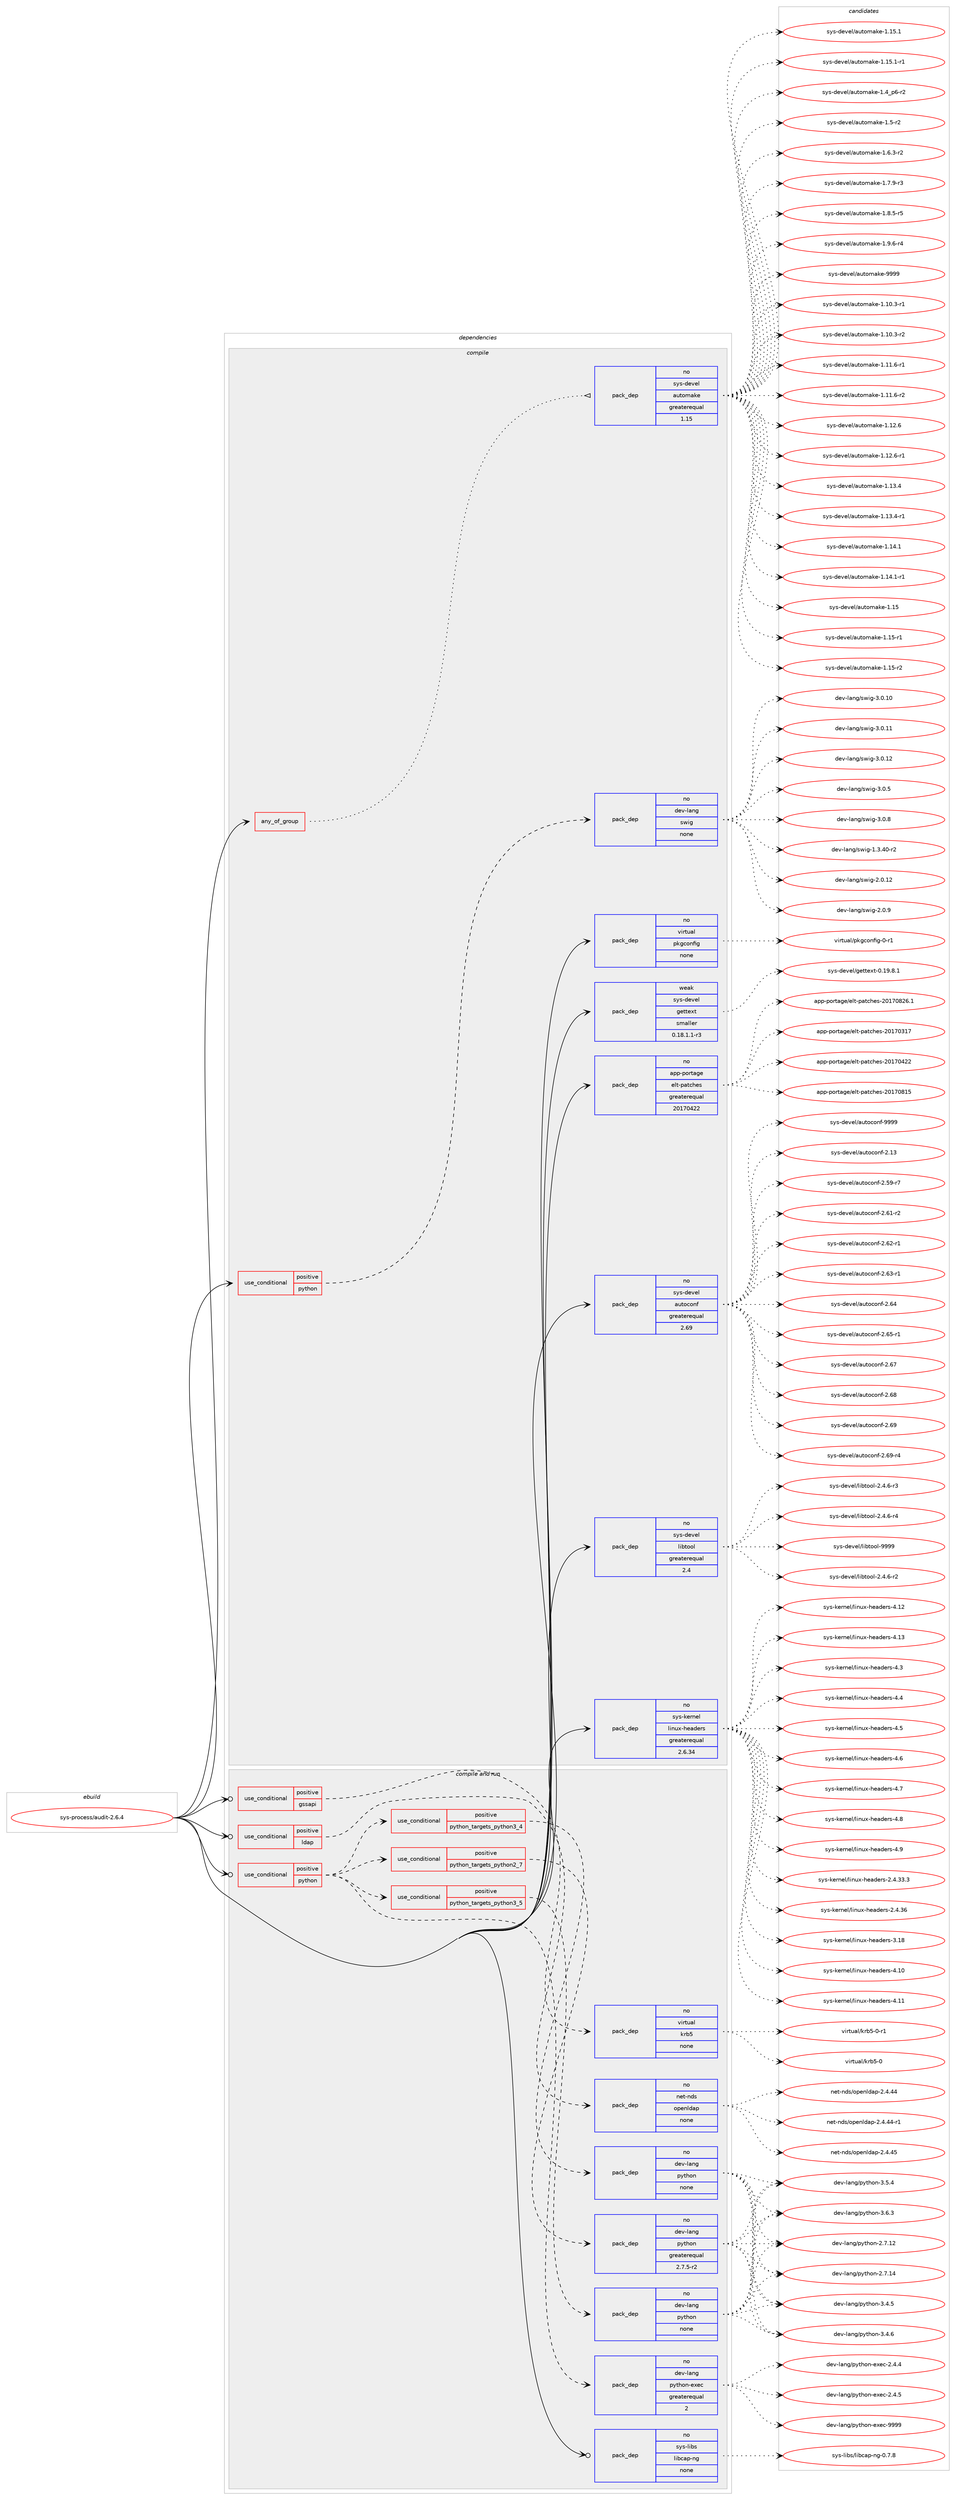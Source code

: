 digraph prolog {

# *************
# Graph options
# *************

newrank=true;
concentrate=true;
compound=true;
graph [rankdir=LR,fontname=Helvetica,fontsize=10,ranksep=1.5];#, ranksep=2.5, nodesep=0.2];
edge  [arrowhead=vee];
node  [fontname=Helvetica,fontsize=10];

# **********
# The ebuild
# **********

subgraph cluster_leftcol {
color=gray;
rank=same;
label=<<i>ebuild</i>>;
id [label="sys-process/audit-2.6.4", color=red, width=4, href="../sys-process/audit-2.6.4.svg"];
}

# ****************
# The dependencies
# ****************

subgraph cluster_midcol {
color=gray;
label=<<i>dependencies</i>>;
subgraph cluster_compile {
fillcolor="#eeeeee";
style=filled;
label=<<i>compile</i>>;
subgraph any8490 {
dependency496523 [label=<<TABLE BORDER="0" CELLBORDER="1" CELLSPACING="0" CELLPADDING="4"><TR><TD CELLPADDING="10">any_of_group</TD></TR></TABLE>>, shape=none, color=red];subgraph pack369023 {
dependency496524 [label=<<TABLE BORDER="0" CELLBORDER="1" CELLSPACING="0" CELLPADDING="4" WIDTH="220"><TR><TD ROWSPAN="6" CELLPADDING="30">pack_dep</TD></TR><TR><TD WIDTH="110">no</TD></TR><TR><TD>sys-devel</TD></TR><TR><TD>automake</TD></TR><TR><TD>greaterequal</TD></TR><TR><TD>1.15</TD></TR></TABLE>>, shape=none, color=blue];
}
dependency496523:e -> dependency496524:w [weight=20,style="dotted",arrowhead="oinv"];
}
id:e -> dependency496523:w [weight=20,style="solid",arrowhead="vee"];
subgraph cond118685 {
dependency496525 [label=<<TABLE BORDER="0" CELLBORDER="1" CELLSPACING="0" CELLPADDING="4"><TR><TD ROWSPAN="3" CELLPADDING="10">use_conditional</TD></TR><TR><TD>positive</TD></TR><TR><TD>python</TD></TR></TABLE>>, shape=none, color=red];
subgraph pack369024 {
dependency496526 [label=<<TABLE BORDER="0" CELLBORDER="1" CELLSPACING="0" CELLPADDING="4" WIDTH="220"><TR><TD ROWSPAN="6" CELLPADDING="30">pack_dep</TD></TR><TR><TD WIDTH="110">no</TD></TR><TR><TD>dev-lang</TD></TR><TR><TD>swig</TD></TR><TR><TD>none</TD></TR><TR><TD></TD></TR></TABLE>>, shape=none, color=blue];
}
dependency496525:e -> dependency496526:w [weight=20,style="dashed",arrowhead="vee"];
}
id:e -> dependency496525:w [weight=20,style="solid",arrowhead="vee"];
subgraph pack369025 {
dependency496527 [label=<<TABLE BORDER="0" CELLBORDER="1" CELLSPACING="0" CELLPADDING="4" WIDTH="220"><TR><TD ROWSPAN="6" CELLPADDING="30">pack_dep</TD></TR><TR><TD WIDTH="110">no</TD></TR><TR><TD>app-portage</TD></TR><TR><TD>elt-patches</TD></TR><TR><TD>greaterequal</TD></TR><TR><TD>20170422</TD></TR></TABLE>>, shape=none, color=blue];
}
id:e -> dependency496527:w [weight=20,style="solid",arrowhead="vee"];
subgraph pack369026 {
dependency496528 [label=<<TABLE BORDER="0" CELLBORDER="1" CELLSPACING="0" CELLPADDING="4" WIDTH="220"><TR><TD ROWSPAN="6" CELLPADDING="30">pack_dep</TD></TR><TR><TD WIDTH="110">no</TD></TR><TR><TD>sys-devel</TD></TR><TR><TD>autoconf</TD></TR><TR><TD>greaterequal</TD></TR><TR><TD>2.69</TD></TR></TABLE>>, shape=none, color=blue];
}
id:e -> dependency496528:w [weight=20,style="solid",arrowhead="vee"];
subgraph pack369027 {
dependency496529 [label=<<TABLE BORDER="0" CELLBORDER="1" CELLSPACING="0" CELLPADDING="4" WIDTH="220"><TR><TD ROWSPAN="6" CELLPADDING="30">pack_dep</TD></TR><TR><TD WIDTH="110">no</TD></TR><TR><TD>sys-devel</TD></TR><TR><TD>libtool</TD></TR><TR><TD>greaterequal</TD></TR><TR><TD>2.4</TD></TR></TABLE>>, shape=none, color=blue];
}
id:e -> dependency496529:w [weight=20,style="solid",arrowhead="vee"];
subgraph pack369028 {
dependency496530 [label=<<TABLE BORDER="0" CELLBORDER="1" CELLSPACING="0" CELLPADDING="4" WIDTH="220"><TR><TD ROWSPAN="6" CELLPADDING="30">pack_dep</TD></TR><TR><TD WIDTH="110">no</TD></TR><TR><TD>sys-kernel</TD></TR><TR><TD>linux-headers</TD></TR><TR><TD>greaterequal</TD></TR><TR><TD>2.6.34</TD></TR></TABLE>>, shape=none, color=blue];
}
id:e -> dependency496530:w [weight=20,style="solid",arrowhead="vee"];
subgraph pack369029 {
dependency496531 [label=<<TABLE BORDER="0" CELLBORDER="1" CELLSPACING="0" CELLPADDING="4" WIDTH="220"><TR><TD ROWSPAN="6" CELLPADDING="30">pack_dep</TD></TR><TR><TD WIDTH="110">no</TD></TR><TR><TD>virtual</TD></TR><TR><TD>pkgconfig</TD></TR><TR><TD>none</TD></TR><TR><TD></TD></TR></TABLE>>, shape=none, color=blue];
}
id:e -> dependency496531:w [weight=20,style="solid",arrowhead="vee"];
subgraph pack369030 {
dependency496532 [label=<<TABLE BORDER="0" CELLBORDER="1" CELLSPACING="0" CELLPADDING="4" WIDTH="220"><TR><TD ROWSPAN="6" CELLPADDING="30">pack_dep</TD></TR><TR><TD WIDTH="110">weak</TD></TR><TR><TD>sys-devel</TD></TR><TR><TD>gettext</TD></TR><TR><TD>smaller</TD></TR><TR><TD>0.18.1.1-r3</TD></TR></TABLE>>, shape=none, color=blue];
}
id:e -> dependency496532:w [weight=20,style="solid",arrowhead="vee"];
}
subgraph cluster_compileandrun {
fillcolor="#eeeeee";
style=filled;
label=<<i>compile and run</i>>;
subgraph cond118686 {
dependency496533 [label=<<TABLE BORDER="0" CELLBORDER="1" CELLSPACING="0" CELLPADDING="4"><TR><TD ROWSPAN="3" CELLPADDING="10">use_conditional</TD></TR><TR><TD>positive</TD></TR><TR><TD>gssapi</TD></TR></TABLE>>, shape=none, color=red];
subgraph pack369031 {
dependency496534 [label=<<TABLE BORDER="0" CELLBORDER="1" CELLSPACING="0" CELLPADDING="4" WIDTH="220"><TR><TD ROWSPAN="6" CELLPADDING="30">pack_dep</TD></TR><TR><TD WIDTH="110">no</TD></TR><TR><TD>virtual</TD></TR><TR><TD>krb5</TD></TR><TR><TD>none</TD></TR><TR><TD></TD></TR></TABLE>>, shape=none, color=blue];
}
dependency496533:e -> dependency496534:w [weight=20,style="dashed",arrowhead="vee"];
}
id:e -> dependency496533:w [weight=20,style="solid",arrowhead="odotvee"];
subgraph cond118687 {
dependency496535 [label=<<TABLE BORDER="0" CELLBORDER="1" CELLSPACING="0" CELLPADDING="4"><TR><TD ROWSPAN="3" CELLPADDING="10">use_conditional</TD></TR><TR><TD>positive</TD></TR><TR><TD>ldap</TD></TR></TABLE>>, shape=none, color=red];
subgraph pack369032 {
dependency496536 [label=<<TABLE BORDER="0" CELLBORDER="1" CELLSPACING="0" CELLPADDING="4" WIDTH="220"><TR><TD ROWSPAN="6" CELLPADDING="30">pack_dep</TD></TR><TR><TD WIDTH="110">no</TD></TR><TR><TD>net-nds</TD></TR><TR><TD>openldap</TD></TR><TR><TD>none</TD></TR><TR><TD></TD></TR></TABLE>>, shape=none, color=blue];
}
dependency496535:e -> dependency496536:w [weight=20,style="dashed",arrowhead="vee"];
}
id:e -> dependency496535:w [weight=20,style="solid",arrowhead="odotvee"];
subgraph cond118688 {
dependency496537 [label=<<TABLE BORDER="0" CELLBORDER="1" CELLSPACING="0" CELLPADDING="4"><TR><TD ROWSPAN="3" CELLPADDING="10">use_conditional</TD></TR><TR><TD>positive</TD></TR><TR><TD>python</TD></TR></TABLE>>, shape=none, color=red];
subgraph cond118689 {
dependency496538 [label=<<TABLE BORDER="0" CELLBORDER="1" CELLSPACING="0" CELLPADDING="4"><TR><TD ROWSPAN="3" CELLPADDING="10">use_conditional</TD></TR><TR><TD>positive</TD></TR><TR><TD>python_targets_python2_7</TD></TR></TABLE>>, shape=none, color=red];
subgraph pack369033 {
dependency496539 [label=<<TABLE BORDER="0" CELLBORDER="1" CELLSPACING="0" CELLPADDING="4" WIDTH="220"><TR><TD ROWSPAN="6" CELLPADDING="30">pack_dep</TD></TR><TR><TD WIDTH="110">no</TD></TR><TR><TD>dev-lang</TD></TR><TR><TD>python</TD></TR><TR><TD>greaterequal</TD></TR><TR><TD>2.7.5-r2</TD></TR></TABLE>>, shape=none, color=blue];
}
dependency496538:e -> dependency496539:w [weight=20,style="dashed",arrowhead="vee"];
}
dependency496537:e -> dependency496538:w [weight=20,style="dashed",arrowhead="vee"];
subgraph cond118690 {
dependency496540 [label=<<TABLE BORDER="0" CELLBORDER="1" CELLSPACING="0" CELLPADDING="4"><TR><TD ROWSPAN="3" CELLPADDING="10">use_conditional</TD></TR><TR><TD>positive</TD></TR><TR><TD>python_targets_python3_4</TD></TR></TABLE>>, shape=none, color=red];
subgraph pack369034 {
dependency496541 [label=<<TABLE BORDER="0" CELLBORDER="1" CELLSPACING="0" CELLPADDING="4" WIDTH="220"><TR><TD ROWSPAN="6" CELLPADDING="30">pack_dep</TD></TR><TR><TD WIDTH="110">no</TD></TR><TR><TD>dev-lang</TD></TR><TR><TD>python</TD></TR><TR><TD>none</TD></TR><TR><TD></TD></TR></TABLE>>, shape=none, color=blue];
}
dependency496540:e -> dependency496541:w [weight=20,style="dashed",arrowhead="vee"];
}
dependency496537:e -> dependency496540:w [weight=20,style="dashed",arrowhead="vee"];
subgraph cond118691 {
dependency496542 [label=<<TABLE BORDER="0" CELLBORDER="1" CELLSPACING="0" CELLPADDING="4"><TR><TD ROWSPAN="3" CELLPADDING="10">use_conditional</TD></TR><TR><TD>positive</TD></TR><TR><TD>python_targets_python3_5</TD></TR></TABLE>>, shape=none, color=red];
subgraph pack369035 {
dependency496543 [label=<<TABLE BORDER="0" CELLBORDER="1" CELLSPACING="0" CELLPADDING="4" WIDTH="220"><TR><TD ROWSPAN="6" CELLPADDING="30">pack_dep</TD></TR><TR><TD WIDTH="110">no</TD></TR><TR><TD>dev-lang</TD></TR><TR><TD>python</TD></TR><TR><TD>none</TD></TR><TR><TD></TD></TR></TABLE>>, shape=none, color=blue];
}
dependency496542:e -> dependency496543:w [weight=20,style="dashed",arrowhead="vee"];
}
dependency496537:e -> dependency496542:w [weight=20,style="dashed",arrowhead="vee"];
subgraph pack369036 {
dependency496544 [label=<<TABLE BORDER="0" CELLBORDER="1" CELLSPACING="0" CELLPADDING="4" WIDTH="220"><TR><TD ROWSPAN="6" CELLPADDING="30">pack_dep</TD></TR><TR><TD WIDTH="110">no</TD></TR><TR><TD>dev-lang</TD></TR><TR><TD>python-exec</TD></TR><TR><TD>greaterequal</TD></TR><TR><TD>2</TD></TR></TABLE>>, shape=none, color=blue];
}
dependency496537:e -> dependency496544:w [weight=20,style="dashed",arrowhead="vee"];
}
id:e -> dependency496537:w [weight=20,style="solid",arrowhead="odotvee"];
subgraph pack369037 {
dependency496545 [label=<<TABLE BORDER="0" CELLBORDER="1" CELLSPACING="0" CELLPADDING="4" WIDTH="220"><TR><TD ROWSPAN="6" CELLPADDING="30">pack_dep</TD></TR><TR><TD WIDTH="110">no</TD></TR><TR><TD>sys-libs</TD></TR><TR><TD>libcap-ng</TD></TR><TR><TD>none</TD></TR><TR><TD></TD></TR></TABLE>>, shape=none, color=blue];
}
id:e -> dependency496545:w [weight=20,style="solid",arrowhead="odotvee"];
}
subgraph cluster_run {
fillcolor="#eeeeee";
style=filled;
label=<<i>run</i>>;
}
}

# **************
# The candidates
# **************

subgraph cluster_choices {
rank=same;
color=gray;
label=<<i>candidates</i>>;

subgraph choice369023 {
color=black;
nodesep=1;
choice11512111545100101118101108479711711611110997107101454946494846514511449 [label="sys-devel/automake-1.10.3-r1", color=red, width=4,href="../sys-devel/automake-1.10.3-r1.svg"];
choice11512111545100101118101108479711711611110997107101454946494846514511450 [label="sys-devel/automake-1.10.3-r2", color=red, width=4,href="../sys-devel/automake-1.10.3-r2.svg"];
choice11512111545100101118101108479711711611110997107101454946494946544511449 [label="sys-devel/automake-1.11.6-r1", color=red, width=4,href="../sys-devel/automake-1.11.6-r1.svg"];
choice11512111545100101118101108479711711611110997107101454946494946544511450 [label="sys-devel/automake-1.11.6-r2", color=red, width=4,href="../sys-devel/automake-1.11.6-r2.svg"];
choice1151211154510010111810110847971171161111099710710145494649504654 [label="sys-devel/automake-1.12.6", color=red, width=4,href="../sys-devel/automake-1.12.6.svg"];
choice11512111545100101118101108479711711611110997107101454946495046544511449 [label="sys-devel/automake-1.12.6-r1", color=red, width=4,href="../sys-devel/automake-1.12.6-r1.svg"];
choice1151211154510010111810110847971171161111099710710145494649514652 [label="sys-devel/automake-1.13.4", color=red, width=4,href="../sys-devel/automake-1.13.4.svg"];
choice11512111545100101118101108479711711611110997107101454946495146524511449 [label="sys-devel/automake-1.13.4-r1", color=red, width=4,href="../sys-devel/automake-1.13.4-r1.svg"];
choice1151211154510010111810110847971171161111099710710145494649524649 [label="sys-devel/automake-1.14.1", color=red, width=4,href="../sys-devel/automake-1.14.1.svg"];
choice11512111545100101118101108479711711611110997107101454946495246494511449 [label="sys-devel/automake-1.14.1-r1", color=red, width=4,href="../sys-devel/automake-1.14.1-r1.svg"];
choice115121115451001011181011084797117116111109971071014549464953 [label="sys-devel/automake-1.15", color=red, width=4,href="../sys-devel/automake-1.15.svg"];
choice1151211154510010111810110847971171161111099710710145494649534511449 [label="sys-devel/automake-1.15-r1", color=red, width=4,href="../sys-devel/automake-1.15-r1.svg"];
choice1151211154510010111810110847971171161111099710710145494649534511450 [label="sys-devel/automake-1.15-r2", color=red, width=4,href="../sys-devel/automake-1.15-r2.svg"];
choice1151211154510010111810110847971171161111099710710145494649534649 [label="sys-devel/automake-1.15.1", color=red, width=4,href="../sys-devel/automake-1.15.1.svg"];
choice11512111545100101118101108479711711611110997107101454946495346494511449 [label="sys-devel/automake-1.15.1-r1", color=red, width=4,href="../sys-devel/automake-1.15.1-r1.svg"];
choice115121115451001011181011084797117116111109971071014549465295112544511450 [label="sys-devel/automake-1.4_p6-r2", color=red, width=4,href="../sys-devel/automake-1.4_p6-r2.svg"];
choice11512111545100101118101108479711711611110997107101454946534511450 [label="sys-devel/automake-1.5-r2", color=red, width=4,href="../sys-devel/automake-1.5-r2.svg"];
choice115121115451001011181011084797117116111109971071014549465446514511450 [label="sys-devel/automake-1.6.3-r2", color=red, width=4,href="../sys-devel/automake-1.6.3-r2.svg"];
choice115121115451001011181011084797117116111109971071014549465546574511451 [label="sys-devel/automake-1.7.9-r3", color=red, width=4,href="../sys-devel/automake-1.7.9-r3.svg"];
choice115121115451001011181011084797117116111109971071014549465646534511453 [label="sys-devel/automake-1.8.5-r5", color=red, width=4,href="../sys-devel/automake-1.8.5-r5.svg"];
choice115121115451001011181011084797117116111109971071014549465746544511452 [label="sys-devel/automake-1.9.6-r4", color=red, width=4,href="../sys-devel/automake-1.9.6-r4.svg"];
choice115121115451001011181011084797117116111109971071014557575757 [label="sys-devel/automake-9999", color=red, width=4,href="../sys-devel/automake-9999.svg"];
dependency496524:e -> choice11512111545100101118101108479711711611110997107101454946494846514511449:w [style=dotted,weight="100"];
dependency496524:e -> choice11512111545100101118101108479711711611110997107101454946494846514511450:w [style=dotted,weight="100"];
dependency496524:e -> choice11512111545100101118101108479711711611110997107101454946494946544511449:w [style=dotted,weight="100"];
dependency496524:e -> choice11512111545100101118101108479711711611110997107101454946494946544511450:w [style=dotted,weight="100"];
dependency496524:e -> choice1151211154510010111810110847971171161111099710710145494649504654:w [style=dotted,weight="100"];
dependency496524:e -> choice11512111545100101118101108479711711611110997107101454946495046544511449:w [style=dotted,weight="100"];
dependency496524:e -> choice1151211154510010111810110847971171161111099710710145494649514652:w [style=dotted,weight="100"];
dependency496524:e -> choice11512111545100101118101108479711711611110997107101454946495146524511449:w [style=dotted,weight="100"];
dependency496524:e -> choice1151211154510010111810110847971171161111099710710145494649524649:w [style=dotted,weight="100"];
dependency496524:e -> choice11512111545100101118101108479711711611110997107101454946495246494511449:w [style=dotted,weight="100"];
dependency496524:e -> choice115121115451001011181011084797117116111109971071014549464953:w [style=dotted,weight="100"];
dependency496524:e -> choice1151211154510010111810110847971171161111099710710145494649534511449:w [style=dotted,weight="100"];
dependency496524:e -> choice1151211154510010111810110847971171161111099710710145494649534511450:w [style=dotted,weight="100"];
dependency496524:e -> choice1151211154510010111810110847971171161111099710710145494649534649:w [style=dotted,weight="100"];
dependency496524:e -> choice11512111545100101118101108479711711611110997107101454946495346494511449:w [style=dotted,weight="100"];
dependency496524:e -> choice115121115451001011181011084797117116111109971071014549465295112544511450:w [style=dotted,weight="100"];
dependency496524:e -> choice11512111545100101118101108479711711611110997107101454946534511450:w [style=dotted,weight="100"];
dependency496524:e -> choice115121115451001011181011084797117116111109971071014549465446514511450:w [style=dotted,weight="100"];
dependency496524:e -> choice115121115451001011181011084797117116111109971071014549465546574511451:w [style=dotted,weight="100"];
dependency496524:e -> choice115121115451001011181011084797117116111109971071014549465646534511453:w [style=dotted,weight="100"];
dependency496524:e -> choice115121115451001011181011084797117116111109971071014549465746544511452:w [style=dotted,weight="100"];
dependency496524:e -> choice115121115451001011181011084797117116111109971071014557575757:w [style=dotted,weight="100"];
}
subgraph choice369024 {
color=black;
nodesep=1;
choice100101118451089711010347115119105103454946514652484511450 [label="dev-lang/swig-1.3.40-r2", color=red, width=4,href="../dev-lang/swig-1.3.40-r2.svg"];
choice10010111845108971101034711511910510345504648464950 [label="dev-lang/swig-2.0.12", color=red, width=4,href="../dev-lang/swig-2.0.12.svg"];
choice100101118451089711010347115119105103455046484657 [label="dev-lang/swig-2.0.9", color=red, width=4,href="../dev-lang/swig-2.0.9.svg"];
choice10010111845108971101034711511910510345514648464948 [label="dev-lang/swig-3.0.10", color=red, width=4,href="../dev-lang/swig-3.0.10.svg"];
choice10010111845108971101034711511910510345514648464949 [label="dev-lang/swig-3.0.11", color=red, width=4,href="../dev-lang/swig-3.0.11.svg"];
choice10010111845108971101034711511910510345514648464950 [label="dev-lang/swig-3.0.12", color=red, width=4,href="../dev-lang/swig-3.0.12.svg"];
choice100101118451089711010347115119105103455146484653 [label="dev-lang/swig-3.0.5", color=red, width=4,href="../dev-lang/swig-3.0.5.svg"];
choice100101118451089711010347115119105103455146484656 [label="dev-lang/swig-3.0.8", color=red, width=4,href="../dev-lang/swig-3.0.8.svg"];
dependency496526:e -> choice100101118451089711010347115119105103454946514652484511450:w [style=dotted,weight="100"];
dependency496526:e -> choice10010111845108971101034711511910510345504648464950:w [style=dotted,weight="100"];
dependency496526:e -> choice100101118451089711010347115119105103455046484657:w [style=dotted,weight="100"];
dependency496526:e -> choice10010111845108971101034711511910510345514648464948:w [style=dotted,weight="100"];
dependency496526:e -> choice10010111845108971101034711511910510345514648464949:w [style=dotted,weight="100"];
dependency496526:e -> choice10010111845108971101034711511910510345514648464950:w [style=dotted,weight="100"];
dependency496526:e -> choice100101118451089711010347115119105103455146484653:w [style=dotted,weight="100"];
dependency496526:e -> choice100101118451089711010347115119105103455146484656:w [style=dotted,weight="100"];
}
subgraph choice369025 {
color=black;
nodesep=1;
choice97112112451121111141169710310147101108116451129711699104101115455048495548514955 [label="app-portage/elt-patches-20170317", color=red, width=4,href="../app-portage/elt-patches-20170317.svg"];
choice97112112451121111141169710310147101108116451129711699104101115455048495548525050 [label="app-portage/elt-patches-20170422", color=red, width=4,href="../app-portage/elt-patches-20170422.svg"];
choice97112112451121111141169710310147101108116451129711699104101115455048495548564953 [label="app-portage/elt-patches-20170815", color=red, width=4,href="../app-portage/elt-patches-20170815.svg"];
choice971121124511211111411697103101471011081164511297116991041011154550484955485650544649 [label="app-portage/elt-patches-20170826.1", color=red, width=4,href="../app-portage/elt-patches-20170826.1.svg"];
dependency496527:e -> choice97112112451121111141169710310147101108116451129711699104101115455048495548514955:w [style=dotted,weight="100"];
dependency496527:e -> choice97112112451121111141169710310147101108116451129711699104101115455048495548525050:w [style=dotted,weight="100"];
dependency496527:e -> choice97112112451121111141169710310147101108116451129711699104101115455048495548564953:w [style=dotted,weight="100"];
dependency496527:e -> choice971121124511211111411697103101471011081164511297116991041011154550484955485650544649:w [style=dotted,weight="100"];
}
subgraph choice369026 {
color=black;
nodesep=1;
choice115121115451001011181011084797117116111991111101024550464951 [label="sys-devel/autoconf-2.13", color=red, width=4,href="../sys-devel/autoconf-2.13.svg"];
choice1151211154510010111810110847971171161119911111010245504653574511455 [label="sys-devel/autoconf-2.59-r7", color=red, width=4,href="../sys-devel/autoconf-2.59-r7.svg"];
choice1151211154510010111810110847971171161119911111010245504654494511450 [label="sys-devel/autoconf-2.61-r2", color=red, width=4,href="../sys-devel/autoconf-2.61-r2.svg"];
choice1151211154510010111810110847971171161119911111010245504654504511449 [label="sys-devel/autoconf-2.62-r1", color=red, width=4,href="../sys-devel/autoconf-2.62-r1.svg"];
choice1151211154510010111810110847971171161119911111010245504654514511449 [label="sys-devel/autoconf-2.63-r1", color=red, width=4,href="../sys-devel/autoconf-2.63-r1.svg"];
choice115121115451001011181011084797117116111991111101024550465452 [label="sys-devel/autoconf-2.64", color=red, width=4,href="../sys-devel/autoconf-2.64.svg"];
choice1151211154510010111810110847971171161119911111010245504654534511449 [label="sys-devel/autoconf-2.65-r1", color=red, width=4,href="../sys-devel/autoconf-2.65-r1.svg"];
choice115121115451001011181011084797117116111991111101024550465455 [label="sys-devel/autoconf-2.67", color=red, width=4,href="../sys-devel/autoconf-2.67.svg"];
choice115121115451001011181011084797117116111991111101024550465456 [label="sys-devel/autoconf-2.68", color=red, width=4,href="../sys-devel/autoconf-2.68.svg"];
choice115121115451001011181011084797117116111991111101024550465457 [label="sys-devel/autoconf-2.69", color=red, width=4,href="../sys-devel/autoconf-2.69.svg"];
choice1151211154510010111810110847971171161119911111010245504654574511452 [label="sys-devel/autoconf-2.69-r4", color=red, width=4,href="../sys-devel/autoconf-2.69-r4.svg"];
choice115121115451001011181011084797117116111991111101024557575757 [label="sys-devel/autoconf-9999", color=red, width=4,href="../sys-devel/autoconf-9999.svg"];
dependency496528:e -> choice115121115451001011181011084797117116111991111101024550464951:w [style=dotted,weight="100"];
dependency496528:e -> choice1151211154510010111810110847971171161119911111010245504653574511455:w [style=dotted,weight="100"];
dependency496528:e -> choice1151211154510010111810110847971171161119911111010245504654494511450:w [style=dotted,weight="100"];
dependency496528:e -> choice1151211154510010111810110847971171161119911111010245504654504511449:w [style=dotted,weight="100"];
dependency496528:e -> choice1151211154510010111810110847971171161119911111010245504654514511449:w [style=dotted,weight="100"];
dependency496528:e -> choice115121115451001011181011084797117116111991111101024550465452:w [style=dotted,weight="100"];
dependency496528:e -> choice1151211154510010111810110847971171161119911111010245504654534511449:w [style=dotted,weight="100"];
dependency496528:e -> choice115121115451001011181011084797117116111991111101024550465455:w [style=dotted,weight="100"];
dependency496528:e -> choice115121115451001011181011084797117116111991111101024550465456:w [style=dotted,weight="100"];
dependency496528:e -> choice115121115451001011181011084797117116111991111101024550465457:w [style=dotted,weight="100"];
dependency496528:e -> choice1151211154510010111810110847971171161119911111010245504654574511452:w [style=dotted,weight="100"];
dependency496528:e -> choice115121115451001011181011084797117116111991111101024557575757:w [style=dotted,weight="100"];
}
subgraph choice369027 {
color=black;
nodesep=1;
choice1151211154510010111810110847108105981161111111084550465246544511450 [label="sys-devel/libtool-2.4.6-r2", color=red, width=4,href="../sys-devel/libtool-2.4.6-r2.svg"];
choice1151211154510010111810110847108105981161111111084550465246544511451 [label="sys-devel/libtool-2.4.6-r3", color=red, width=4,href="../sys-devel/libtool-2.4.6-r3.svg"];
choice1151211154510010111810110847108105981161111111084550465246544511452 [label="sys-devel/libtool-2.4.6-r4", color=red, width=4,href="../sys-devel/libtool-2.4.6-r4.svg"];
choice1151211154510010111810110847108105981161111111084557575757 [label="sys-devel/libtool-9999", color=red, width=4,href="../sys-devel/libtool-9999.svg"];
dependency496529:e -> choice1151211154510010111810110847108105981161111111084550465246544511450:w [style=dotted,weight="100"];
dependency496529:e -> choice1151211154510010111810110847108105981161111111084550465246544511451:w [style=dotted,weight="100"];
dependency496529:e -> choice1151211154510010111810110847108105981161111111084550465246544511452:w [style=dotted,weight="100"];
dependency496529:e -> choice1151211154510010111810110847108105981161111111084557575757:w [style=dotted,weight="100"];
}
subgraph choice369028 {
color=black;
nodesep=1;
choice11512111545107101114110101108471081051101171204510410197100101114115455046524651514651 [label="sys-kernel/linux-headers-2.4.33.3", color=red, width=4,href="../sys-kernel/linux-headers-2.4.33.3.svg"];
choice1151211154510710111411010110847108105110117120451041019710010111411545504652465154 [label="sys-kernel/linux-headers-2.4.36", color=red, width=4,href="../sys-kernel/linux-headers-2.4.36.svg"];
choice115121115451071011141101011084710810511011712045104101971001011141154551464956 [label="sys-kernel/linux-headers-3.18", color=red, width=4,href="../sys-kernel/linux-headers-3.18.svg"];
choice115121115451071011141101011084710810511011712045104101971001011141154552464948 [label="sys-kernel/linux-headers-4.10", color=red, width=4,href="../sys-kernel/linux-headers-4.10.svg"];
choice115121115451071011141101011084710810511011712045104101971001011141154552464949 [label="sys-kernel/linux-headers-4.11", color=red, width=4,href="../sys-kernel/linux-headers-4.11.svg"];
choice115121115451071011141101011084710810511011712045104101971001011141154552464950 [label="sys-kernel/linux-headers-4.12", color=red, width=4,href="../sys-kernel/linux-headers-4.12.svg"];
choice115121115451071011141101011084710810511011712045104101971001011141154552464951 [label="sys-kernel/linux-headers-4.13", color=red, width=4,href="../sys-kernel/linux-headers-4.13.svg"];
choice1151211154510710111411010110847108105110117120451041019710010111411545524651 [label="sys-kernel/linux-headers-4.3", color=red, width=4,href="../sys-kernel/linux-headers-4.3.svg"];
choice1151211154510710111411010110847108105110117120451041019710010111411545524652 [label="sys-kernel/linux-headers-4.4", color=red, width=4,href="../sys-kernel/linux-headers-4.4.svg"];
choice1151211154510710111411010110847108105110117120451041019710010111411545524653 [label="sys-kernel/linux-headers-4.5", color=red, width=4,href="../sys-kernel/linux-headers-4.5.svg"];
choice1151211154510710111411010110847108105110117120451041019710010111411545524654 [label="sys-kernel/linux-headers-4.6", color=red, width=4,href="../sys-kernel/linux-headers-4.6.svg"];
choice1151211154510710111411010110847108105110117120451041019710010111411545524655 [label="sys-kernel/linux-headers-4.7", color=red, width=4,href="../sys-kernel/linux-headers-4.7.svg"];
choice1151211154510710111411010110847108105110117120451041019710010111411545524656 [label="sys-kernel/linux-headers-4.8", color=red, width=4,href="../sys-kernel/linux-headers-4.8.svg"];
choice1151211154510710111411010110847108105110117120451041019710010111411545524657 [label="sys-kernel/linux-headers-4.9", color=red, width=4,href="../sys-kernel/linux-headers-4.9.svg"];
dependency496530:e -> choice11512111545107101114110101108471081051101171204510410197100101114115455046524651514651:w [style=dotted,weight="100"];
dependency496530:e -> choice1151211154510710111411010110847108105110117120451041019710010111411545504652465154:w [style=dotted,weight="100"];
dependency496530:e -> choice115121115451071011141101011084710810511011712045104101971001011141154551464956:w [style=dotted,weight="100"];
dependency496530:e -> choice115121115451071011141101011084710810511011712045104101971001011141154552464948:w [style=dotted,weight="100"];
dependency496530:e -> choice115121115451071011141101011084710810511011712045104101971001011141154552464949:w [style=dotted,weight="100"];
dependency496530:e -> choice115121115451071011141101011084710810511011712045104101971001011141154552464950:w [style=dotted,weight="100"];
dependency496530:e -> choice115121115451071011141101011084710810511011712045104101971001011141154552464951:w [style=dotted,weight="100"];
dependency496530:e -> choice1151211154510710111411010110847108105110117120451041019710010111411545524651:w [style=dotted,weight="100"];
dependency496530:e -> choice1151211154510710111411010110847108105110117120451041019710010111411545524652:w [style=dotted,weight="100"];
dependency496530:e -> choice1151211154510710111411010110847108105110117120451041019710010111411545524653:w [style=dotted,weight="100"];
dependency496530:e -> choice1151211154510710111411010110847108105110117120451041019710010111411545524654:w [style=dotted,weight="100"];
dependency496530:e -> choice1151211154510710111411010110847108105110117120451041019710010111411545524655:w [style=dotted,weight="100"];
dependency496530:e -> choice1151211154510710111411010110847108105110117120451041019710010111411545524656:w [style=dotted,weight="100"];
dependency496530:e -> choice1151211154510710111411010110847108105110117120451041019710010111411545524657:w [style=dotted,weight="100"];
}
subgraph choice369029 {
color=black;
nodesep=1;
choice11810511411611797108471121071039911111010210510345484511449 [label="virtual/pkgconfig-0-r1", color=red, width=4,href="../virtual/pkgconfig-0-r1.svg"];
dependency496531:e -> choice11810511411611797108471121071039911111010210510345484511449:w [style=dotted,weight="100"];
}
subgraph choice369030 {
color=black;
nodesep=1;
choice1151211154510010111810110847103101116116101120116454846495746564649 [label="sys-devel/gettext-0.19.8.1", color=red, width=4,href="../sys-devel/gettext-0.19.8.1.svg"];
dependency496532:e -> choice1151211154510010111810110847103101116116101120116454846495746564649:w [style=dotted,weight="100"];
}
subgraph choice369031 {
color=black;
nodesep=1;
choice118105114116117971084710711498534548 [label="virtual/krb5-0", color=red, width=4,href="../virtual/krb5-0.svg"];
choice1181051141161179710847107114985345484511449 [label="virtual/krb5-0-r1", color=red, width=4,href="../virtual/krb5-0-r1.svg"];
dependency496534:e -> choice118105114116117971084710711498534548:w [style=dotted,weight="100"];
dependency496534:e -> choice1181051141161179710847107114985345484511449:w [style=dotted,weight="100"];
}
subgraph choice369032 {
color=black;
nodesep=1;
choice11010111645110100115471111121011101081009711245504652465252 [label="net-nds/openldap-2.4.44", color=red, width=4,href="../net-nds/openldap-2.4.44.svg"];
choice110101116451101001154711111210111010810097112455046524652524511449 [label="net-nds/openldap-2.4.44-r1", color=red, width=4,href="../net-nds/openldap-2.4.44-r1.svg"];
choice11010111645110100115471111121011101081009711245504652465253 [label="net-nds/openldap-2.4.45", color=red, width=4,href="../net-nds/openldap-2.4.45.svg"];
dependency496536:e -> choice11010111645110100115471111121011101081009711245504652465252:w [style=dotted,weight="100"];
dependency496536:e -> choice110101116451101001154711111210111010810097112455046524652524511449:w [style=dotted,weight="100"];
dependency496536:e -> choice11010111645110100115471111121011101081009711245504652465253:w [style=dotted,weight="100"];
}
subgraph choice369033 {
color=black;
nodesep=1;
choice10010111845108971101034711212111610411111045504655464950 [label="dev-lang/python-2.7.12", color=red, width=4,href="../dev-lang/python-2.7.12.svg"];
choice10010111845108971101034711212111610411111045504655464952 [label="dev-lang/python-2.7.14", color=red, width=4,href="../dev-lang/python-2.7.14.svg"];
choice100101118451089711010347112121116104111110455146524653 [label="dev-lang/python-3.4.5", color=red, width=4,href="../dev-lang/python-3.4.5.svg"];
choice100101118451089711010347112121116104111110455146524654 [label="dev-lang/python-3.4.6", color=red, width=4,href="../dev-lang/python-3.4.6.svg"];
choice100101118451089711010347112121116104111110455146534652 [label="dev-lang/python-3.5.4", color=red, width=4,href="../dev-lang/python-3.5.4.svg"];
choice100101118451089711010347112121116104111110455146544651 [label="dev-lang/python-3.6.3", color=red, width=4,href="../dev-lang/python-3.6.3.svg"];
dependency496539:e -> choice10010111845108971101034711212111610411111045504655464950:w [style=dotted,weight="100"];
dependency496539:e -> choice10010111845108971101034711212111610411111045504655464952:w [style=dotted,weight="100"];
dependency496539:e -> choice100101118451089711010347112121116104111110455146524653:w [style=dotted,weight="100"];
dependency496539:e -> choice100101118451089711010347112121116104111110455146524654:w [style=dotted,weight="100"];
dependency496539:e -> choice100101118451089711010347112121116104111110455146534652:w [style=dotted,weight="100"];
dependency496539:e -> choice100101118451089711010347112121116104111110455146544651:w [style=dotted,weight="100"];
}
subgraph choice369034 {
color=black;
nodesep=1;
choice10010111845108971101034711212111610411111045504655464950 [label="dev-lang/python-2.7.12", color=red, width=4,href="../dev-lang/python-2.7.12.svg"];
choice10010111845108971101034711212111610411111045504655464952 [label="dev-lang/python-2.7.14", color=red, width=4,href="../dev-lang/python-2.7.14.svg"];
choice100101118451089711010347112121116104111110455146524653 [label="dev-lang/python-3.4.5", color=red, width=4,href="../dev-lang/python-3.4.5.svg"];
choice100101118451089711010347112121116104111110455146524654 [label="dev-lang/python-3.4.6", color=red, width=4,href="../dev-lang/python-3.4.6.svg"];
choice100101118451089711010347112121116104111110455146534652 [label="dev-lang/python-3.5.4", color=red, width=4,href="../dev-lang/python-3.5.4.svg"];
choice100101118451089711010347112121116104111110455146544651 [label="dev-lang/python-3.6.3", color=red, width=4,href="../dev-lang/python-3.6.3.svg"];
dependency496541:e -> choice10010111845108971101034711212111610411111045504655464950:w [style=dotted,weight="100"];
dependency496541:e -> choice10010111845108971101034711212111610411111045504655464952:w [style=dotted,weight="100"];
dependency496541:e -> choice100101118451089711010347112121116104111110455146524653:w [style=dotted,weight="100"];
dependency496541:e -> choice100101118451089711010347112121116104111110455146524654:w [style=dotted,weight="100"];
dependency496541:e -> choice100101118451089711010347112121116104111110455146534652:w [style=dotted,weight="100"];
dependency496541:e -> choice100101118451089711010347112121116104111110455146544651:w [style=dotted,weight="100"];
}
subgraph choice369035 {
color=black;
nodesep=1;
choice10010111845108971101034711212111610411111045504655464950 [label="dev-lang/python-2.7.12", color=red, width=4,href="../dev-lang/python-2.7.12.svg"];
choice10010111845108971101034711212111610411111045504655464952 [label="dev-lang/python-2.7.14", color=red, width=4,href="../dev-lang/python-2.7.14.svg"];
choice100101118451089711010347112121116104111110455146524653 [label="dev-lang/python-3.4.5", color=red, width=4,href="../dev-lang/python-3.4.5.svg"];
choice100101118451089711010347112121116104111110455146524654 [label="dev-lang/python-3.4.6", color=red, width=4,href="../dev-lang/python-3.4.6.svg"];
choice100101118451089711010347112121116104111110455146534652 [label="dev-lang/python-3.5.4", color=red, width=4,href="../dev-lang/python-3.5.4.svg"];
choice100101118451089711010347112121116104111110455146544651 [label="dev-lang/python-3.6.3", color=red, width=4,href="../dev-lang/python-3.6.3.svg"];
dependency496543:e -> choice10010111845108971101034711212111610411111045504655464950:w [style=dotted,weight="100"];
dependency496543:e -> choice10010111845108971101034711212111610411111045504655464952:w [style=dotted,weight="100"];
dependency496543:e -> choice100101118451089711010347112121116104111110455146524653:w [style=dotted,weight="100"];
dependency496543:e -> choice100101118451089711010347112121116104111110455146524654:w [style=dotted,weight="100"];
dependency496543:e -> choice100101118451089711010347112121116104111110455146534652:w [style=dotted,weight="100"];
dependency496543:e -> choice100101118451089711010347112121116104111110455146544651:w [style=dotted,weight="100"];
}
subgraph choice369036 {
color=black;
nodesep=1;
choice1001011184510897110103471121211161041111104510112010199455046524652 [label="dev-lang/python-exec-2.4.4", color=red, width=4,href="../dev-lang/python-exec-2.4.4.svg"];
choice1001011184510897110103471121211161041111104510112010199455046524653 [label="dev-lang/python-exec-2.4.5", color=red, width=4,href="../dev-lang/python-exec-2.4.5.svg"];
choice10010111845108971101034711212111610411111045101120101994557575757 [label="dev-lang/python-exec-9999", color=red, width=4,href="../dev-lang/python-exec-9999.svg"];
dependency496544:e -> choice1001011184510897110103471121211161041111104510112010199455046524652:w [style=dotted,weight="100"];
dependency496544:e -> choice1001011184510897110103471121211161041111104510112010199455046524653:w [style=dotted,weight="100"];
dependency496544:e -> choice10010111845108971101034711212111610411111045101120101994557575757:w [style=dotted,weight="100"];
}
subgraph choice369037 {
color=black;
nodesep=1;
choice11512111545108105981154710810598999711245110103454846554656 [label="sys-libs/libcap-ng-0.7.8", color=red, width=4,href="../sys-libs/libcap-ng-0.7.8.svg"];
dependency496545:e -> choice11512111545108105981154710810598999711245110103454846554656:w [style=dotted,weight="100"];
}
}

}
